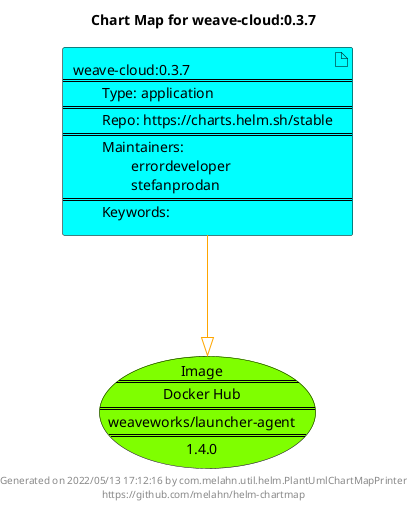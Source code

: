 @startuml
skinparam linetype ortho
skinparam backgroundColor white
skinparam usecaseBorderColor black
skinparam usecaseArrowColor LightSlateGray
skinparam artifactBorderColor black
skinparam artifactArrowColor LightSlateGray

title Chart Map for weave-cloud:0.3.7

'There is one referenced Helm Chart
artifact "weave-cloud:0.3.7\n====\n\tType: application\n====\n\tRepo: https://charts.helm.sh/stable\n====\n\tMaintainers: \n\t\terrordeveloper\n\t\tstefanprodan\n====\n\tKeywords: " as weave_cloud_0_3_7 #Cyan

'There is one referenced Docker Image
usecase "Image\n====\nDocker Hub\n====\nweaveworks/launcher-agent\n====\n1.4.0" as weaveworks_launcher_agent_1_4_0 #Chartreuse

'Chart Dependencies
weave_cloud_0_3_7--[#orange]-|>weaveworks_launcher_agent_1_4_0

center footer Generated on 2022/05/13 17:12:16 by com.melahn.util.helm.PlantUmlChartMapPrinter\nhttps://github.com/melahn/helm-chartmap
@enduml
